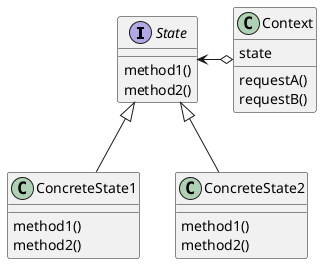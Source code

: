 @startuml

Interface State{
  method1()
  method2()
}

class Context{
  state
  requestA()
  requestB()
}

class ConcreteState1{
  method1()
  method2()
}

class ConcreteState2{
  method1()
  method2()
}

ConcreteState1 -up-|> State
ConcreteState2 -up-|> State
Context o-left-> State

@enduml
